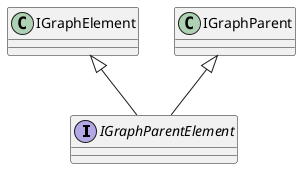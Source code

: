 @startuml
interface IGraphParentElement {
}
IGraphElement <|-- IGraphParentElement
IGraphParent <|-- IGraphParentElement
@enduml
